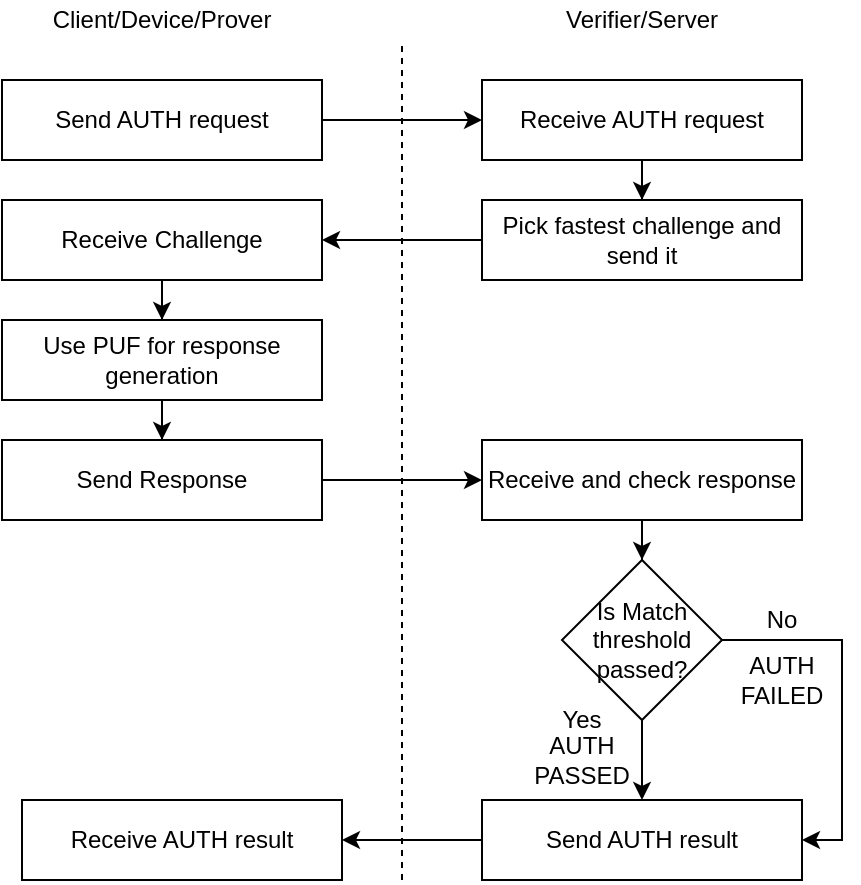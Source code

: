 <mxfile version="14.7.6" type="device"><diagram id="Xw__8HpXlZ5QVmrwwjwf" name="Page-1"><mxGraphModel dx="1186" dy="726" grid="1" gridSize="10" guides="1" tooltips="1" connect="1" arrows="1" fold="1" page="1" pageScale="1" pageWidth="827" pageHeight="1169" math="0" shadow="0"><root><mxCell id="0"/><mxCell id="1" parent="0"/><mxCell id="JZ5NNr8eWJirKz8EJ5if-18" style="edgeStyle=orthogonalEdgeStyle;rounded=0;orthogonalLoop=1;jettySize=auto;html=1;entryX=0;entryY=0.5;entryDx=0;entryDy=0;" edge="1" parent="1" source="JZ5NNr8eWJirKz8EJ5if-1" target="JZ5NNr8eWJirKz8EJ5if-2"><mxGeometry relative="1" as="geometry"/></mxCell><mxCell id="JZ5NNr8eWJirKz8EJ5if-1" value="Send AUTH request" style="rounded=0;whiteSpace=wrap;html=1;" vertex="1" parent="1"><mxGeometry x="200" y="160" width="160" height="40" as="geometry"/></mxCell><mxCell id="JZ5NNr8eWJirKz8EJ5if-19" style="edgeStyle=orthogonalEdgeStyle;rounded=0;orthogonalLoop=1;jettySize=auto;html=1;entryX=0.5;entryY=0;entryDx=0;entryDy=0;" edge="1" parent="1" source="JZ5NNr8eWJirKz8EJ5if-2" target="JZ5NNr8eWJirKz8EJ5if-3"><mxGeometry relative="1" as="geometry"/></mxCell><mxCell id="JZ5NNr8eWJirKz8EJ5if-2" value="Receive AUTH request" style="rounded=0;whiteSpace=wrap;html=1;" vertex="1" parent="1"><mxGeometry x="440" y="160" width="160" height="40" as="geometry"/></mxCell><mxCell id="JZ5NNr8eWJirKz8EJ5if-20" style="edgeStyle=orthogonalEdgeStyle;rounded=0;orthogonalLoop=1;jettySize=auto;html=1;" edge="1" parent="1" source="JZ5NNr8eWJirKz8EJ5if-3" target="JZ5NNr8eWJirKz8EJ5if-4"><mxGeometry relative="1" as="geometry"/></mxCell><mxCell id="JZ5NNr8eWJirKz8EJ5if-3" value="Pick fastest challenge and send it" style="rounded=0;whiteSpace=wrap;html=1;" vertex="1" parent="1"><mxGeometry x="440" y="220" width="160" height="40" as="geometry"/></mxCell><mxCell id="JZ5NNr8eWJirKz8EJ5if-21" style="edgeStyle=orthogonalEdgeStyle;rounded=0;orthogonalLoop=1;jettySize=auto;html=1;" edge="1" parent="1" source="JZ5NNr8eWJirKz8EJ5if-4" target="JZ5NNr8eWJirKz8EJ5if-5"><mxGeometry relative="1" as="geometry"/></mxCell><mxCell id="JZ5NNr8eWJirKz8EJ5if-4" value="Receive Challenge" style="rounded=0;whiteSpace=wrap;html=1;" vertex="1" parent="1"><mxGeometry x="200" y="220" width="160" height="40" as="geometry"/></mxCell><mxCell id="JZ5NNr8eWJirKz8EJ5if-22" style="edgeStyle=orthogonalEdgeStyle;rounded=0;orthogonalLoop=1;jettySize=auto;html=1;entryX=0.5;entryY=0;entryDx=0;entryDy=0;" edge="1" parent="1" source="JZ5NNr8eWJirKz8EJ5if-5" target="JZ5NNr8eWJirKz8EJ5if-6"><mxGeometry relative="1" as="geometry"/></mxCell><mxCell id="JZ5NNr8eWJirKz8EJ5if-5" value="Use PUF for response generation" style="rounded=0;whiteSpace=wrap;html=1;" vertex="1" parent="1"><mxGeometry x="200" y="280" width="160" height="40" as="geometry"/></mxCell><mxCell id="JZ5NNr8eWJirKz8EJ5if-23" style="edgeStyle=orthogonalEdgeStyle;rounded=0;orthogonalLoop=1;jettySize=auto;html=1;entryX=0;entryY=0.5;entryDx=0;entryDy=0;" edge="1" parent="1" source="JZ5NNr8eWJirKz8EJ5if-6" target="JZ5NNr8eWJirKz8EJ5if-7"><mxGeometry relative="1" as="geometry"/></mxCell><mxCell id="JZ5NNr8eWJirKz8EJ5if-6" value="Send Response" style="rounded=0;whiteSpace=wrap;html=1;" vertex="1" parent="1"><mxGeometry x="200" y="340" width="160" height="40" as="geometry"/></mxCell><mxCell id="JZ5NNr8eWJirKz8EJ5if-24" style="edgeStyle=orthogonalEdgeStyle;rounded=0;orthogonalLoop=1;jettySize=auto;html=1;" edge="1" parent="1" source="JZ5NNr8eWJirKz8EJ5if-7" target="JZ5NNr8eWJirKz8EJ5if-8"><mxGeometry relative="1" as="geometry"/></mxCell><mxCell id="JZ5NNr8eWJirKz8EJ5if-7" value="Receive and check response" style="rounded=0;whiteSpace=wrap;html=1;" vertex="1" parent="1"><mxGeometry x="440" y="340" width="160" height="40" as="geometry"/></mxCell><mxCell id="JZ5NNr8eWJirKz8EJ5if-11" style="edgeStyle=orthogonalEdgeStyle;rounded=0;orthogonalLoop=1;jettySize=auto;html=1;entryX=0.5;entryY=0;entryDx=0;entryDy=0;" edge="1" parent="1" source="JZ5NNr8eWJirKz8EJ5if-8" target="JZ5NNr8eWJirKz8EJ5if-9"><mxGeometry relative="1" as="geometry"/></mxCell><mxCell id="JZ5NNr8eWJirKz8EJ5if-12" style="edgeStyle=orthogonalEdgeStyle;rounded=0;orthogonalLoop=1;jettySize=auto;html=1;entryX=1;entryY=0.5;entryDx=0;entryDy=0;" edge="1" parent="1" source="JZ5NNr8eWJirKz8EJ5if-8" target="JZ5NNr8eWJirKz8EJ5if-9"><mxGeometry relative="1" as="geometry"><mxPoint x="640" y="540" as="targetPoint"/><Array as="points"><mxPoint x="620" y="440"/><mxPoint x="620" y="540"/></Array></mxGeometry></mxCell><mxCell id="JZ5NNr8eWJirKz8EJ5if-8" value="Is Match threshold passed?" style="rhombus;whiteSpace=wrap;html=1;" vertex="1" parent="1"><mxGeometry x="480" y="400" width="80" height="80" as="geometry"/></mxCell><mxCell id="JZ5NNr8eWJirKz8EJ5if-25" style="edgeStyle=orthogonalEdgeStyle;rounded=0;orthogonalLoop=1;jettySize=auto;html=1;entryX=1;entryY=0.5;entryDx=0;entryDy=0;" edge="1" parent="1" source="JZ5NNr8eWJirKz8EJ5if-9" target="JZ5NNr8eWJirKz8EJ5if-10"><mxGeometry relative="1" as="geometry"/></mxCell><mxCell id="JZ5NNr8eWJirKz8EJ5if-9" value="Send AUTH result" style="rounded=0;whiteSpace=wrap;html=1;" vertex="1" parent="1"><mxGeometry x="440" y="520" width="160" height="40" as="geometry"/></mxCell><mxCell id="JZ5NNr8eWJirKz8EJ5if-10" value="Receive AUTH result" style="rounded=0;whiteSpace=wrap;html=1;" vertex="1" parent="1"><mxGeometry x="210" y="520" width="160" height="40" as="geometry"/></mxCell><mxCell id="JZ5NNr8eWJirKz8EJ5if-13" value="No" style="text;html=1;strokeColor=none;fillColor=none;align=center;verticalAlign=middle;whiteSpace=wrap;rounded=0;" vertex="1" parent="1"><mxGeometry x="570" y="420" width="40" height="20" as="geometry"/></mxCell><mxCell id="JZ5NNr8eWJirKz8EJ5if-14" value="Yes" style="text;html=1;strokeColor=none;fillColor=none;align=center;verticalAlign=middle;whiteSpace=wrap;rounded=0;" vertex="1" parent="1"><mxGeometry x="470" y="470" width="40" height="20" as="geometry"/></mxCell><mxCell id="JZ5NNr8eWJirKz8EJ5if-15" value="AUTH PASSED" style="text;html=1;strokeColor=none;fillColor=none;align=center;verticalAlign=middle;whiteSpace=wrap;rounded=0;" vertex="1" parent="1"><mxGeometry x="470" y="490" width="40" height="20" as="geometry"/></mxCell><mxCell id="JZ5NNr8eWJirKz8EJ5if-16" value="AUTH FAILED" style="text;html=1;strokeColor=none;fillColor=none;align=center;verticalAlign=middle;whiteSpace=wrap;rounded=0;" vertex="1" parent="1"><mxGeometry x="570" y="450" width="40" height="20" as="geometry"/></mxCell><mxCell id="JZ5NNr8eWJirKz8EJ5if-26" value="" style="endArrow=none;dashed=1;html=1;" edge="1" parent="1"><mxGeometry width="50" height="50" relative="1" as="geometry"><mxPoint x="400" y="560" as="sourcePoint"/><mxPoint x="400" y="140" as="targetPoint"/></mxGeometry></mxCell><mxCell id="JZ5NNr8eWJirKz8EJ5if-27" value="Client/Device/Prover" style="text;html=1;strokeColor=none;fillColor=none;align=center;verticalAlign=middle;whiteSpace=wrap;rounded=0;" vertex="1" parent="1"><mxGeometry x="260" y="120" width="40" height="20" as="geometry"/></mxCell><mxCell id="JZ5NNr8eWJirKz8EJ5if-28" value="Verifier/Server" style="text;html=1;strokeColor=none;fillColor=none;align=center;verticalAlign=middle;whiteSpace=wrap;rounded=0;" vertex="1" parent="1"><mxGeometry x="500" y="120" width="40" height="20" as="geometry"/></mxCell></root></mxGraphModel></diagram></mxfile>